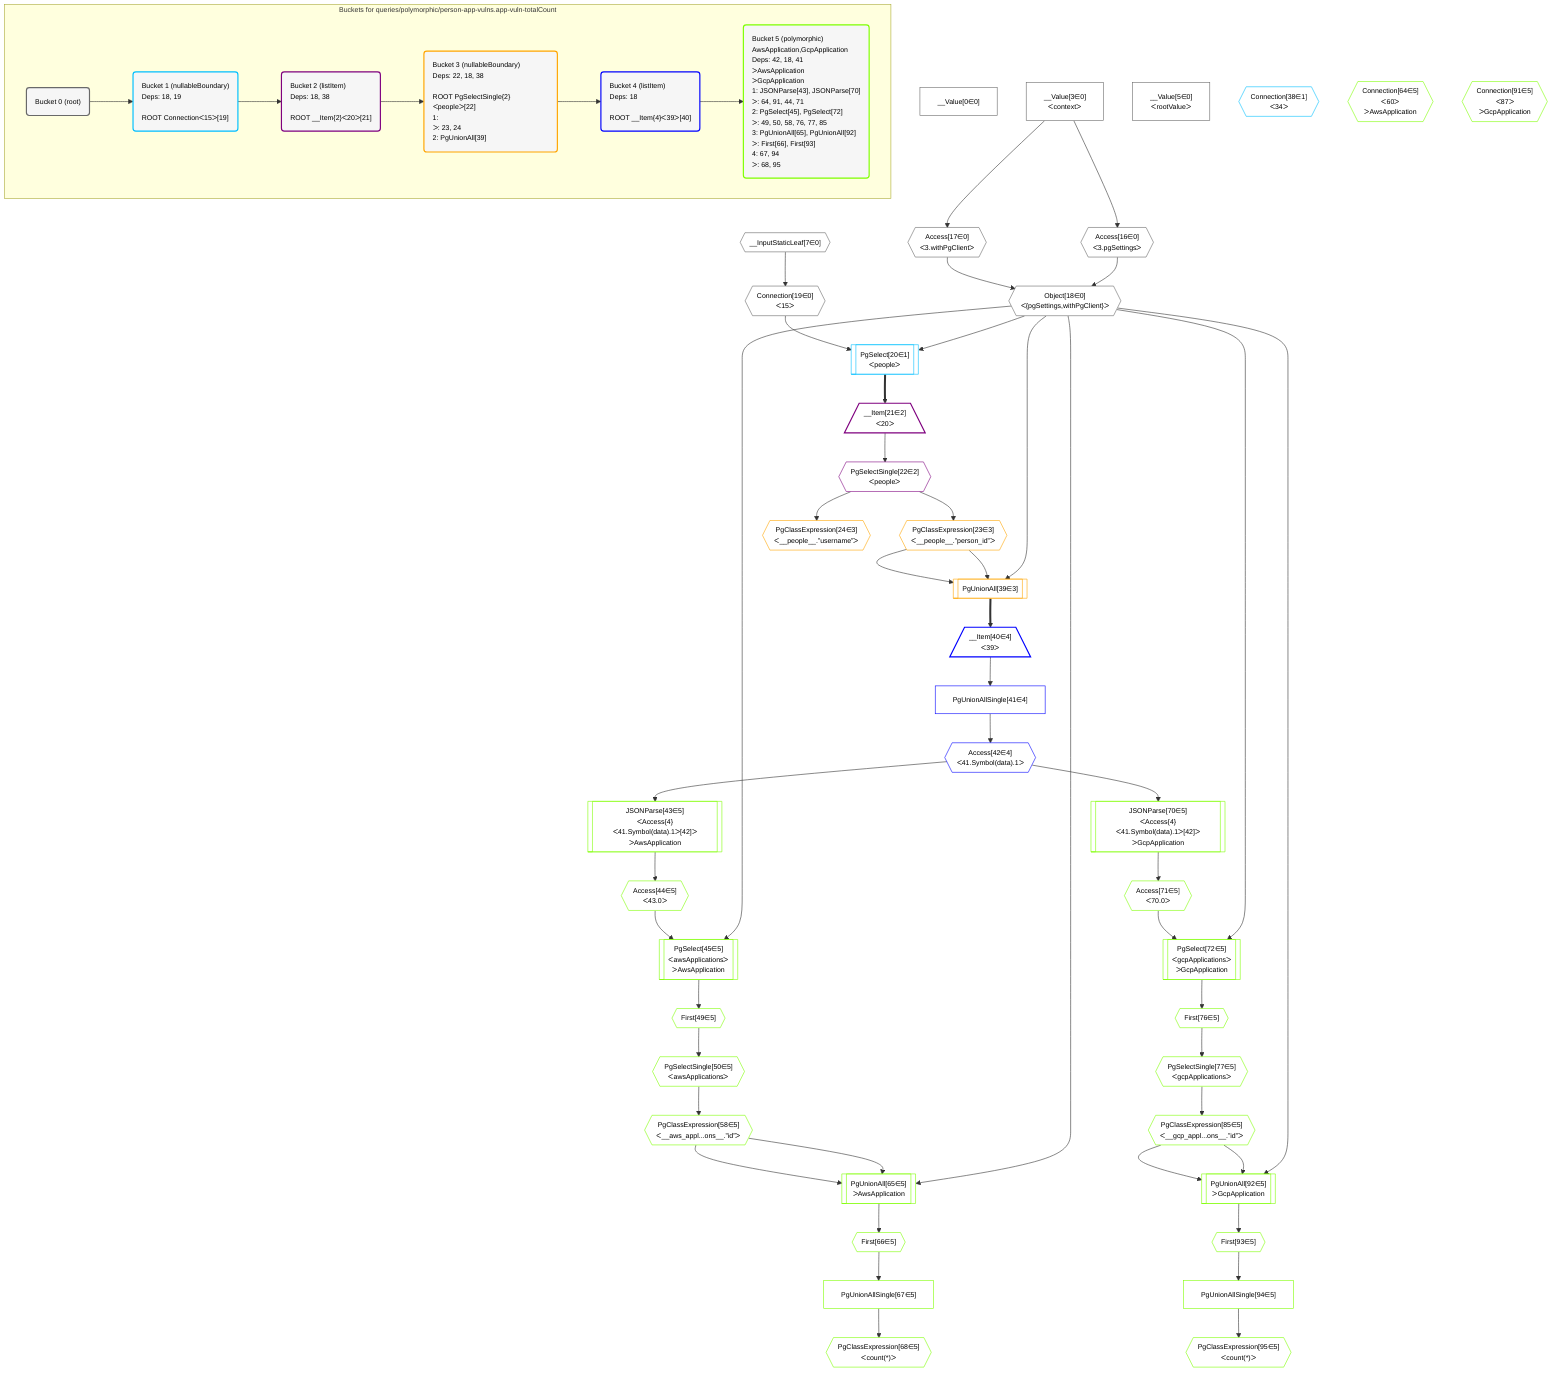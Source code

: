 %%{init: {'themeVariables': { 'fontSize': '12px'}}}%%
graph TD
    classDef path fill:#eee,stroke:#000,color:#000
    classDef plan fill:#fff,stroke-width:1px,color:#000
    classDef itemplan fill:#fff,stroke-width:2px,color:#000
    classDef unbatchedplan fill:#dff,stroke-width:1px,color:#000
    classDef sideeffectplan fill:#fcc,stroke-width:2px,color:#000
    classDef bucket fill:#f6f6f6,color:#000,stroke-width:2px,text-align:left


    %% define steps
    __Value0["__Value[0∈0]"]:::plan
    __Value3["__Value[3∈0]<br />ᐸcontextᐳ"]:::plan
    __Value5["__Value[5∈0]<br />ᐸrootValueᐳ"]:::plan
    __InputStaticLeaf7{{"__InputStaticLeaf[7∈0]"}}:::plan
    Access16{{"Access[16∈0]<br />ᐸ3.pgSettingsᐳ"}}:::plan
    Access17{{"Access[17∈0]<br />ᐸ3.withPgClientᐳ"}}:::plan
    Object18{{"Object[18∈0]<br />ᐸ{pgSettings,withPgClient}ᐳ"}}:::plan
    Connection19{{"Connection[19∈0]<br />ᐸ15ᐳ"}}:::plan
    PgSelect20[["PgSelect[20∈1]<br />ᐸpeopleᐳ"]]:::plan
    __Item21[/"__Item[21∈2]<br />ᐸ20ᐳ"\]:::itemplan
    PgSelectSingle22{{"PgSelectSingle[22∈2]<br />ᐸpeopleᐳ"}}:::plan
    PgClassExpression23{{"PgClassExpression[23∈3]<br />ᐸ__people__.”person_id”ᐳ"}}:::plan
    PgClassExpression24{{"PgClassExpression[24∈3]<br />ᐸ__people__.”username”ᐳ"}}:::plan
    Connection38{{"Connection[38∈1]<br />ᐸ34ᐳ"}}:::plan
    PgUnionAll39[["PgUnionAll[39∈3]"]]:::plan
    __Item40[/"__Item[40∈4]<br />ᐸ39ᐳ"\]:::itemplan
    PgUnionAllSingle41["PgUnionAllSingle[41∈4]"]:::plan
    Access42{{"Access[42∈4]<br />ᐸ41.Symbol(data).1ᐳ"}}:::plan
    JSONParse43[["JSONParse[43∈5]<br />ᐸAccess{4}ᐸ41.Symbol(data).1ᐳ[42]ᐳ<br />ᐳAwsApplication"]]:::plan
    Access44{{"Access[44∈5]<br />ᐸ43.0ᐳ"}}:::plan
    PgSelect45[["PgSelect[45∈5]<br />ᐸawsApplicationsᐳ<br />ᐳAwsApplication"]]:::plan
    First49{{"First[49∈5]"}}:::plan
    PgSelectSingle50{{"PgSelectSingle[50∈5]<br />ᐸawsApplicationsᐳ"}}:::plan
    PgClassExpression58{{"PgClassExpression[58∈5]<br />ᐸ__aws_appl...ons__.”id”ᐳ"}}:::plan
    Connection64{{"Connection[64∈5]<br />ᐸ60ᐳ<br />ᐳAwsApplication"}}:::plan
    PgUnionAll65[["PgUnionAll[65∈5]<br />ᐳAwsApplication"]]:::plan
    First66{{"First[66∈5]"}}:::plan
    PgUnionAllSingle67["PgUnionAllSingle[67∈5]"]:::plan
    PgClassExpression68{{"PgClassExpression[68∈5]<br />ᐸcount(*)ᐳ"}}:::plan
    JSONParse70[["JSONParse[70∈5]<br />ᐸAccess{4}ᐸ41.Symbol(data).1ᐳ[42]ᐳ<br />ᐳGcpApplication"]]:::plan
    Access71{{"Access[71∈5]<br />ᐸ70.0ᐳ"}}:::plan
    PgSelect72[["PgSelect[72∈5]<br />ᐸgcpApplicationsᐳ<br />ᐳGcpApplication"]]:::plan
    First76{{"First[76∈5]"}}:::plan
    PgSelectSingle77{{"PgSelectSingle[77∈5]<br />ᐸgcpApplicationsᐳ"}}:::plan
    PgClassExpression85{{"PgClassExpression[85∈5]<br />ᐸ__gcp_appl...ons__.”id”ᐳ"}}:::plan
    Connection91{{"Connection[91∈5]<br />ᐸ87ᐳ<br />ᐳGcpApplication"}}:::plan
    PgUnionAll92[["PgUnionAll[92∈5]<br />ᐳGcpApplication"]]:::plan
    First93{{"First[93∈5]"}}:::plan
    PgUnionAllSingle94["PgUnionAllSingle[94∈5]"]:::plan
    PgClassExpression95{{"PgClassExpression[95∈5]<br />ᐸcount(*)ᐳ"}}:::plan

    %% plan dependencies
    __Value3 --> Access16
    __Value3 --> Access17
    Access16 & Access17 --> Object18
    __InputStaticLeaf7 --> Connection19
    Object18 & Connection19 --> PgSelect20
    PgSelect20 ==> __Item21
    __Item21 --> PgSelectSingle22
    PgSelectSingle22 --> PgClassExpression23
    PgSelectSingle22 --> PgClassExpression24
    Object18 & PgClassExpression23 & PgClassExpression23 --> PgUnionAll39
    PgUnionAll39 ==> __Item40
    __Item40 --> PgUnionAllSingle41
    PgUnionAllSingle41 --> Access42
    Access42 --> JSONParse43
    JSONParse43 --> Access44
    Object18 & Access44 --> PgSelect45
    PgSelect45 --> First49
    First49 --> PgSelectSingle50
    PgSelectSingle50 --> PgClassExpression58
    Object18 & PgClassExpression58 & PgClassExpression58 --> PgUnionAll65
    PgUnionAll65 --> First66
    First66 --> PgUnionAllSingle67
    PgUnionAllSingle67 --> PgClassExpression68
    Access42 --> JSONParse70
    JSONParse70 --> Access71
    Object18 & Access71 --> PgSelect72
    PgSelect72 --> First76
    First76 --> PgSelectSingle77
    PgSelectSingle77 --> PgClassExpression85
    Object18 & PgClassExpression85 & PgClassExpression85 --> PgUnionAll92
    PgUnionAll92 --> First93
    First93 --> PgUnionAllSingle94
    PgUnionAllSingle94 --> PgClassExpression95

    subgraph "Buckets for queries/polymorphic/person-app-vulns.app-vuln-totalCount"
    Bucket0("Bucket 0 (root)"):::bucket
    classDef bucket0 stroke:#696969
    class Bucket0,__Value0,__Value3,__Value5,__InputStaticLeaf7,Access16,Access17,Object18,Connection19 bucket0
    Bucket1("Bucket 1 (nullableBoundary)<br />Deps: 18, 19<br /><br />ROOT Connectionᐸ15ᐳ[19]"):::bucket
    classDef bucket1 stroke:#00bfff
    class Bucket1,PgSelect20,Connection38 bucket1
    Bucket2("Bucket 2 (listItem)<br />Deps: 18, 38<br /><br />ROOT __Item{2}ᐸ20ᐳ[21]"):::bucket
    classDef bucket2 stroke:#7f007f
    class Bucket2,__Item21,PgSelectSingle22 bucket2
    Bucket3("Bucket 3 (nullableBoundary)<br />Deps: 22, 18, 38<br /><br />ROOT PgSelectSingle{2}ᐸpeopleᐳ[22]<br />1: <br />ᐳ: 23, 24<br />2: PgUnionAll[39]"):::bucket
    classDef bucket3 stroke:#ffa500
    class Bucket3,PgClassExpression23,PgClassExpression24,PgUnionAll39 bucket3
    Bucket4("Bucket 4 (listItem)<br />Deps: 18<br /><br />ROOT __Item{4}ᐸ39ᐳ[40]"):::bucket
    classDef bucket4 stroke:#0000ff
    class Bucket4,__Item40,PgUnionAllSingle41,Access42 bucket4
    Bucket5("Bucket 5 (polymorphic)<br />AwsApplication,GcpApplication<br />Deps: 42, 18, 41<br />ᐳAwsApplication<br />ᐳGcpApplication<br />1: JSONParse[43], JSONParse[70]<br />ᐳ: 64, 91, 44, 71<br />2: PgSelect[45], PgSelect[72]<br />ᐳ: 49, 50, 58, 76, 77, 85<br />3: PgUnionAll[65], PgUnionAll[92]<br />ᐳ: First[66], First[93]<br />4: 67, 94<br />ᐳ: 68, 95"):::bucket
    classDef bucket5 stroke:#7fff00
    class Bucket5,JSONParse43,Access44,PgSelect45,First49,PgSelectSingle50,PgClassExpression58,Connection64,PgUnionAll65,First66,PgUnionAllSingle67,PgClassExpression68,JSONParse70,Access71,PgSelect72,First76,PgSelectSingle77,PgClassExpression85,Connection91,PgUnionAll92,First93,PgUnionAllSingle94,PgClassExpression95 bucket5
    Bucket0 --> Bucket1
    Bucket1 --> Bucket2
    Bucket2 --> Bucket3
    Bucket3 --> Bucket4
    Bucket4 --> Bucket5
    end